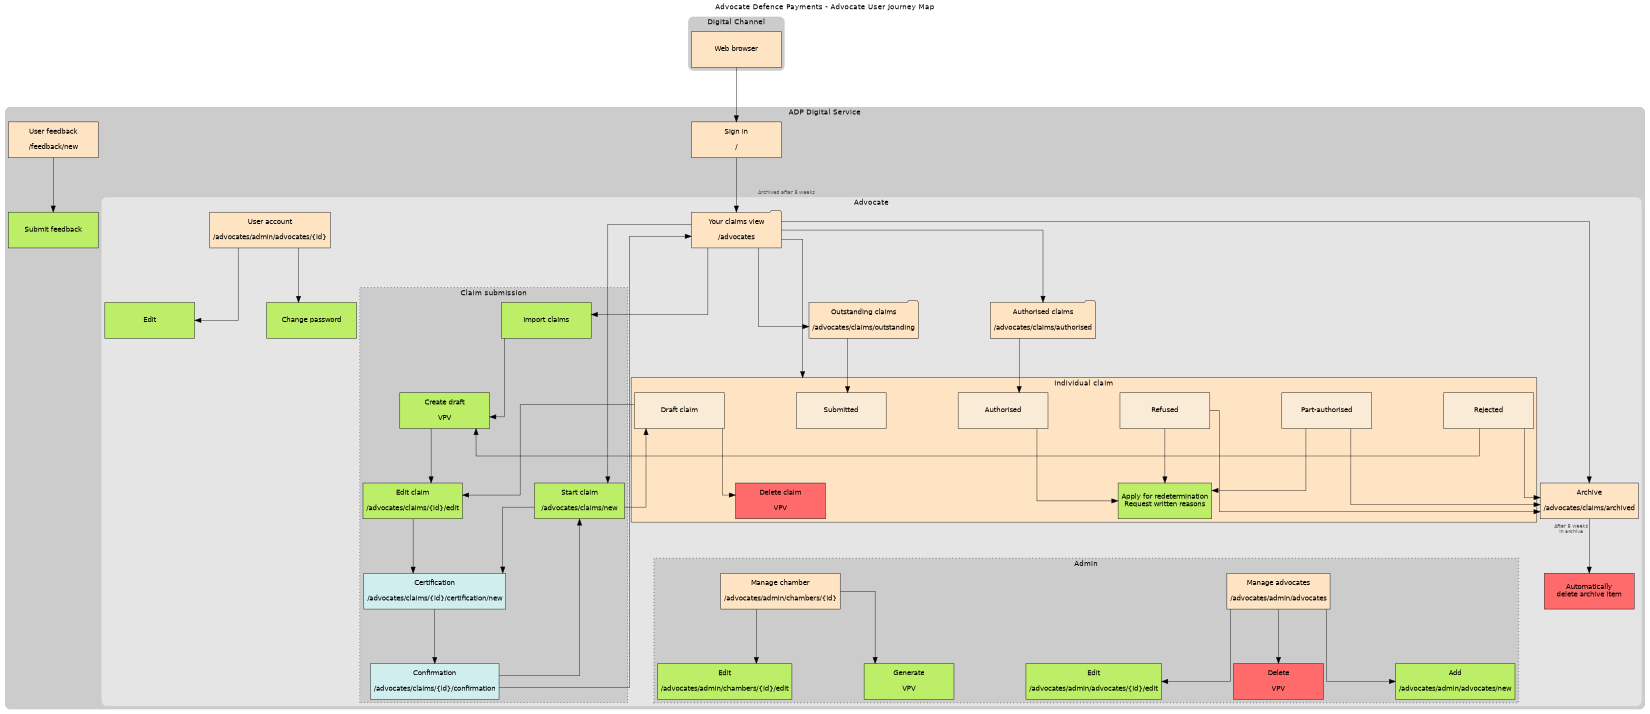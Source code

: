 digraph ADP_Advocate_Journey {
	compound 	= true
	labelloc 	= t
	ordering 	= out
	splines 	= ortho
	nodesep		= 2.4
	ranksep 	= .9

	label 		= "Advocate Defence Payments - Advocate User Journey Map"
	fontsize	= 16
	size 		= "11x8"

	graph  [ style="rounded, filled" fillcolor=grey80 fontname=Helvetica penwidth=0 fontsize=18 ]
	node   [ shape=box style=filled fillcolor=bisque fontname=Helvetica fontsize=16 height=1.2 width=3 ]
	edge   [ minlen=2 arrowsize=1.5 fontname=Helvetica fontsize=12 fontcolor=grey40 ]

	subgraph cluster_digital_channel {
		label="Digital Channel"

		browser [ label = "Web browser" ]
	}

	subgraph cluster_adp_digital_service {
		label="ADP Digital Service"

		sign_in [ label="Sign in\n\n/" ]
		feedback [ label="User feedback\n\n/feedback/new" ]
		feedback_submitted [ label="Submit feedback" fillcolor=darkolivegreen2 ]

		feedback -> feedback_submitted

		# Advocate user
		subgraph cluster_advocate {
			label="Advocate"
			fillcolor=grey90

			claims [ label="Your claims view\n\n/advocates" shape="folder" ]
			outstanding_claims [ label="Outstanding claims\n\n/advocates/claims/outstanding" shape=folder ]
			authorised_claims [ label="Authorised claims\n\n/advocates/claims/authorised" shape=folder ]
			archive [ label="Archive\n\n/advocates/claims/archived" ]
			delete_archive [ label="Automatically\ndelete archive item"  fillcolor=indianred1 ]

			account [ label="User account\n\n/advocates/admin/advocates/{id}" ]

			account -> {
				edit [ label="Edit" fillcolor=darkolivegreen2 ]
				change_password [ label="Change password" fillcolor=darkolivegreen2 ]
			}

			subgraph cluster_claim_submission {
				label="Claim submission"
				penwidth=1
				fillcolor=grey80
				style="filled,dotted"

				start_claim [ label="Start claim\n\n/advocates/claims/new" fillcolor=darkolivegreen2 ]
				edit_claim [ label="Edit claim\n\n/advocates/claims/{id}/edit" fillcolor=darkolivegreen2 ]
				import_claims [ label="Import claims" fillcolor=darkolivegreen2 ]
				create_draft [ label="Create draft\n\nVPV" fillcolor=darkolivegreen2 ]

				certification [ label="Certification\n\n/advocates/claims/{id}/certification/new" fillcolor=lightcyan2 ]
				confirmation [ label="Confirmation\n\n/advocates/claims/{id}/confirmation" fillcolor=lightcyan2 ]
			}

			# Claim cluster
			subgraph cluster_individual_claim {
				node [ fillcolor=antiquewhite ]
				penwidth=1
				label="Individual claim"
				style=filled
				fillcolor=bisque
				color=black

				submitted_claim [ label="Submitted" ]
				authorised_claim [ label="Authorised" ]
				refused_claim [ label="Refused" ]
				rejected_claim [ label="Rejected" ]
				part_authorised_claim [ label="Part-authorised" ]
				draft_claim [ label="Draft claim" ]

				delete_claim [ label="Delete claim\n\nVPV" fillcolor=indianred1 ]
				update_claim_status [ label="Apply for redetermination\nRequest written reasons" fillcolor=darkolivegreen2 ]
			}

			# Advocate admin
			subgraph cluster_advocate_admin {
				label="Admin"
				penwidth=3
				fillcolor=grey80
				color=gray50
				style="filled,dotted"

				manage_advocates [ label="Manage advocates\n\n/advocates/admin/advocates" ]
				manage_chamber [ label="Manage chamber\n\n/advocates/admin/chambers/{id}" ]

				# Admin connections
				manage_advocates -> {
					add_advocate [ label="Add\n\n/advocates/admin/advocates/new" fillcolor=darkolivegreen2 ]
					edit_advocate [ label="Edit\n\n/advocates/admin/advocates/{id}/edit" fillcolor=darkolivegreen2 ]
					delete_advocate [ label="Delete\n\nVPV" fillcolor=indianred1 ]
				}

				manage_chamber -> {
					edit_chamber [ label="Edit\n\n/advocates/admin/chambers/{id}/edit" fillcolor=darkolivegreen2 ]
					generate_api_key [ label="Generate\n\nVPV" fillcolor=darkolivegreen2 ]
				}
			}
		}
	}

	# Advocate connections

	browser -> sign_in -> claims

	claims -> {
		outstanding_claims
		authorised_claims
	}

	claims -> archive [ taillabel="Archived after 8 weeks" labeldistance="7" labelangle="80"]
	claims -> { import_claims, start_claim }

	claims -> submitted_claim [ lhead=cluster_individual_claim ]

	archive -> delete_archive [ taillabel="After 8 weeks\nin archive" labeldistance="5" labelangle="-60" ]

	outstanding_claims -> submitted_claim
	authorised_claims -> authorised_claim

	rejected_claim -> create_draft -> edit_claim


	{
		refused_claim
		rejected_claim
		part_authorised_claim
	} -> archive

	{
		authorised_claim
		part_authorised_claim
		refused_claim
	} -> update_claim_status

	import_claims -> create_draft

	{ start_claim, edit_claim } -> certification -> confirmation -> {
		start_claim
		claims
	}

	start_claim -> draft_claim

	draft_claim -> { edit_claim, delete_claim }

	# Stylistic only, used to move cluster underneath
	delete_claim -> manage_chamber [ style=invis ]
}
